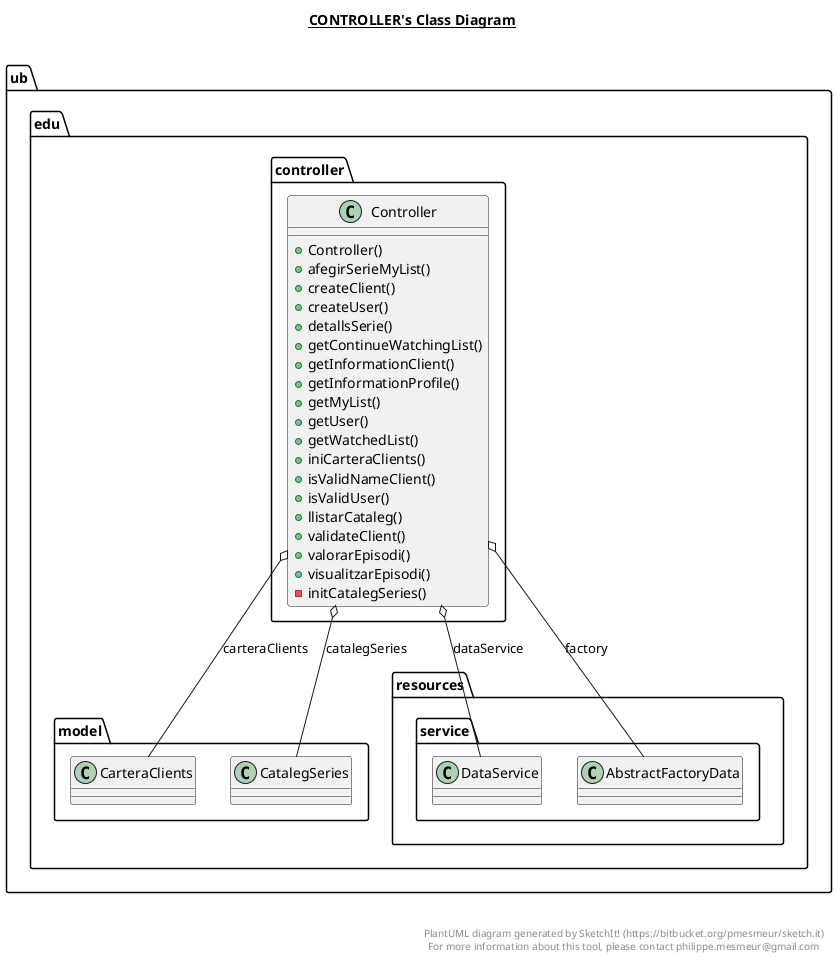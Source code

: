 @startuml

title __CONTROLLER's Class Diagram__\n

  namespace ub.edu.controller {
    class ub.edu.controller.Controller {
        + Controller()
        + afegirSerieMyList()
        + createClient()
        + createUser()
        + detallsSerie()
        + getContinueWatchingList()
        + getInformationClient()
        + getInformationProfile()
        + getMyList()
        + getUser()
        + getWatchedList()
        + iniCarteraClients()
        + isValidNameClient()
        + isValidUser()
        + llistarCataleg()
        + validateClient()
        + valorarEpisodi()
        + visualitzarEpisodi()
        - initCatalegSeries()
    }
  }
  

  ub.edu.controller.Controller o-- ub.edu.model.CarteraClients : carteraClients
  ub.edu.controller.Controller o-- ub.edu.model.CatalegSeries : catalegSeries
  ub.edu.controller.Controller o-- ub.edu.resources.service.DataService : dataService
  ub.edu.controller.Controller o-- ub.edu.resources.service.AbstractFactoryData : factory


right footer


PlantUML diagram generated by SketchIt! (https://bitbucket.org/pmesmeur/sketch.it)
For more information about this tool, please contact philippe.mesmeur@gmail.com
endfooter

@enduml

